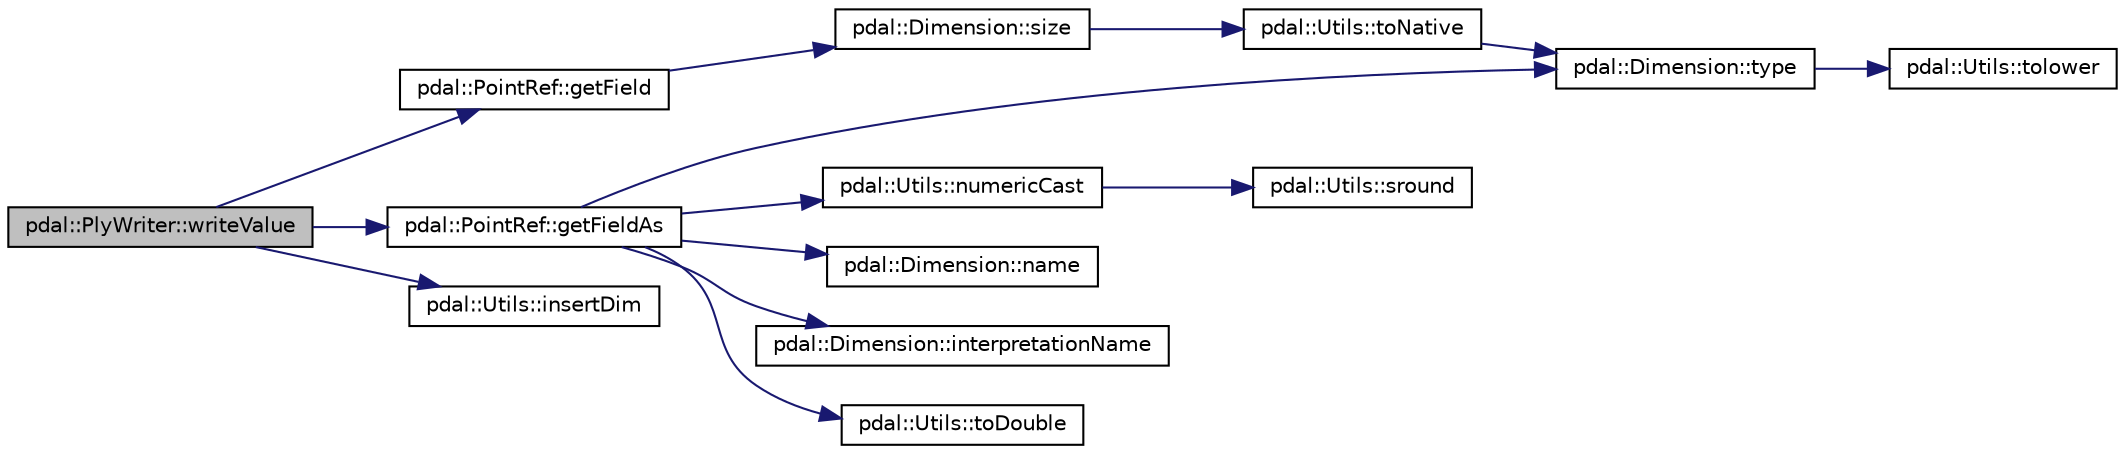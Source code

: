 digraph "pdal::PlyWriter::writeValue"
{
  edge [fontname="Helvetica",fontsize="10",labelfontname="Helvetica",labelfontsize="10"];
  node [fontname="Helvetica",fontsize="10",shape=record];
  rankdir="LR";
  Node1 [label="pdal::PlyWriter::writeValue",height=0.2,width=0.4,color="black", fillcolor="grey75", style="filled", fontcolor="black"];
  Node1 -> Node2 [color="midnightblue",fontsize="10",style="solid",fontname="Helvetica"];
  Node2 [label="pdal::PointRef::getField",height=0.2,width=0.4,color="black", fillcolor="white", style="filled",URL="$classpdal_1_1PointRef.html#aad07ead440276ae8684e560ab631c2cf"];
  Node2 -> Node3 [color="midnightblue",fontsize="10",style="solid",fontname="Helvetica"];
  Node3 [label="pdal::Dimension::size",height=0.2,width=0.4,color="black", fillcolor="white", style="filled",URL="$namespacepdal_1_1Dimension.html#acf81dae9d5946f3a941f9df154b2329b"];
  Node3 -> Node4 [color="midnightblue",fontsize="10",style="solid",fontname="Helvetica"];
  Node4 [label="pdal::Utils::toNative",height=0.2,width=0.4,color="black", fillcolor="white", style="filled",URL="$namespacepdal_1_1Utils.html#a59253304d0f929e3a3ea00f09636002f"];
  Node4 -> Node5 [color="midnightblue",fontsize="10",style="solid",fontname="Helvetica"];
  Node5 [label="pdal::Dimension::type",height=0.2,width=0.4,color="black", fillcolor="white", style="filled",URL="$namespacepdal_1_1Dimension.html#a880d689fed54aa3ded6f88c9e058c5d2"];
  Node5 -> Node6 [color="midnightblue",fontsize="10",style="solid",fontname="Helvetica"];
  Node6 [label="pdal::Utils::tolower",height=0.2,width=0.4,color="black", fillcolor="white", style="filled",URL="$namespacepdal_1_1Utils.html#a5268937cf695835e55392f752dc02cb2"];
  Node1 -> Node7 [color="midnightblue",fontsize="10",style="solid",fontname="Helvetica"];
  Node7 [label="pdal::PointRef::getFieldAs",height=0.2,width=0.4,color="black", fillcolor="white", style="filled",URL="$classpdal_1_1PointRef.html#a4038a597d11918978943e286d58cd4c5"];
  Node7 -> Node5 [color="midnightblue",fontsize="10",style="solid",fontname="Helvetica"];
  Node7 -> Node8 [color="midnightblue",fontsize="10",style="solid",fontname="Helvetica"];
  Node8 [label="pdal::Utils::numericCast",height=0.2,width=0.4,color="black", fillcolor="white", style="filled",URL="$namespacepdal_1_1Utils.html#a33d614ac71aa03aaa5c10a242c4d14ac"];
  Node8 -> Node9 [color="midnightblue",fontsize="10",style="solid",fontname="Helvetica"];
  Node9 [label="pdal::Utils::sround",height=0.2,width=0.4,color="black", fillcolor="white", style="filled",URL="$namespacepdal_1_1Utils.html#a06833597f1fc4287966cfa0867128e59"];
  Node7 -> Node10 [color="midnightblue",fontsize="10",style="solid",fontname="Helvetica"];
  Node10 [label="pdal::Dimension::name",height=0.2,width=0.4,color="black", fillcolor="white", style="filled",URL="$namespacepdal_1_1Dimension.html#af3176b0b7e6b4be000317846cf7c2718"];
  Node7 -> Node11 [color="midnightblue",fontsize="10",style="solid",fontname="Helvetica"];
  Node11 [label="pdal::Dimension::interpretationName",height=0.2,width=0.4,color="black", fillcolor="white", style="filled",URL="$namespacepdal_1_1Dimension.html#acc41232ae1e707d6c928ffb9a56592d3"];
  Node7 -> Node12 [color="midnightblue",fontsize="10",style="solid",fontname="Helvetica"];
  Node12 [label="pdal::Utils::toDouble",height=0.2,width=0.4,color="black", fillcolor="white", style="filled",URL="$namespacepdal_1_1Utils.html#a9b5b9ef216d7036c7cb36d219af17925"];
  Node1 -> Node13 [color="midnightblue",fontsize="10",style="solid",fontname="Helvetica"];
  Node13 [label="pdal::Utils::insertDim",height=0.2,width=0.4,color="black", fillcolor="white", style="filled",URL="$namespacepdal_1_1Utils.html#aef7c4c4e9e8293317fdc299dff2067f9"];
}
